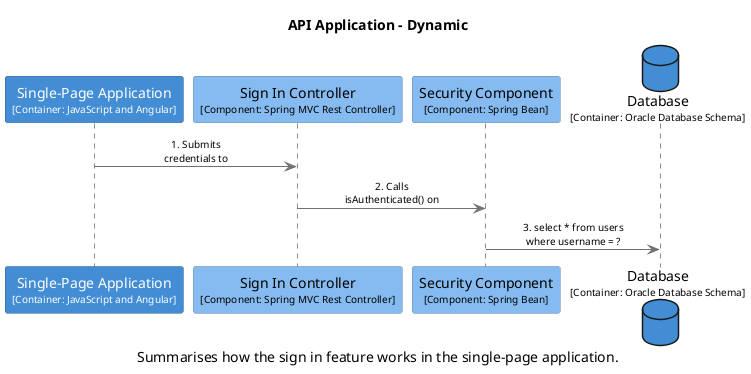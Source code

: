 @startuml(id=SignIn)
title API Application - Dynamic
caption Summarises how the sign in feature works in the single-page application.

skinparam {
  shadowing false
  arrowFontSize 10
  defaultTextAlignment center
  wrapWidth 200
  maxMessageSize 100
}
hide stereotype
skinparam sequenceParticipant<<12>> {
  BackgroundColor #85bbf0
  FontColor #000000
  BorderColor #5D82A8
}
skinparam sequenceParticipant<<15>> {
  BackgroundColor #85bbf0
  FontColor #000000
  BorderColor #5D82A8
}
skinparam sequenceParticipant<<18>> {
  BackgroundColor #438dd5
  FontColor #ffffff
  BorderColor #2E6295
}
skinparam sequenceParticipant<<8>> {
  BackgroundColor #438dd5
  FontColor #ffffff
  BorderColor #2E6295
}
participant "Single-Page Application\n<size:10>[Container: JavaScript and Angular]</size>" as 8 <<8>> #438dd5
participant "Sign In Controller\n<size:10>[Component: Spring MVC Rest Controller]</size>" as 12 <<12>> #85bbf0
participant "Security Component\n<size:10>[Component: Spring Bean]</size>" as 15 <<15>> #85bbf0
database "Database\n<size:10>[Container: Oracle Database Schema]</size>" as 18 <<18>> #438dd5
8 -[#707070]> 12 : 1. Submits credentials to
12 -[#707070]> 15 : 2. Calls isAuthenticated() on
15 -[#707070]> 18 : 3. select * from users where username = ?
@enduml